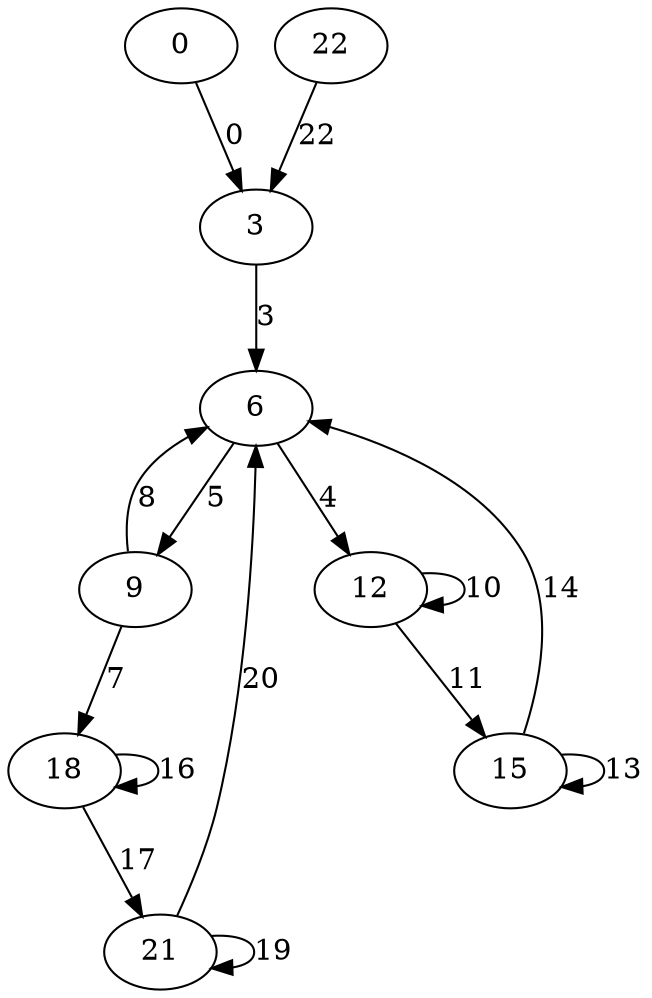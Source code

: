 digraph b06{
3 [label="3"];
0 [label="0"];
22 [label="22"];
6 [label="6"];
21 [label="21"];
9 [label="9"];
15 [label="15"];
12 [label="12"];
18 [label="18"];
0->3 [label="0"];
22->3 [label="22"];
21->6 [label="20"];
9->6 [label="8"];
15->6 [label="14"];
3->6 [label="3"];
6->9 [label="5"];
12->12 [label="10"];
6->12 [label="4"];
15->15 [label="13"];
12->15 [label="11"];
9->18 [label="7"];
18->18 [label="16"];
21->21 [label="19"];
18->21 [label="17"];
}